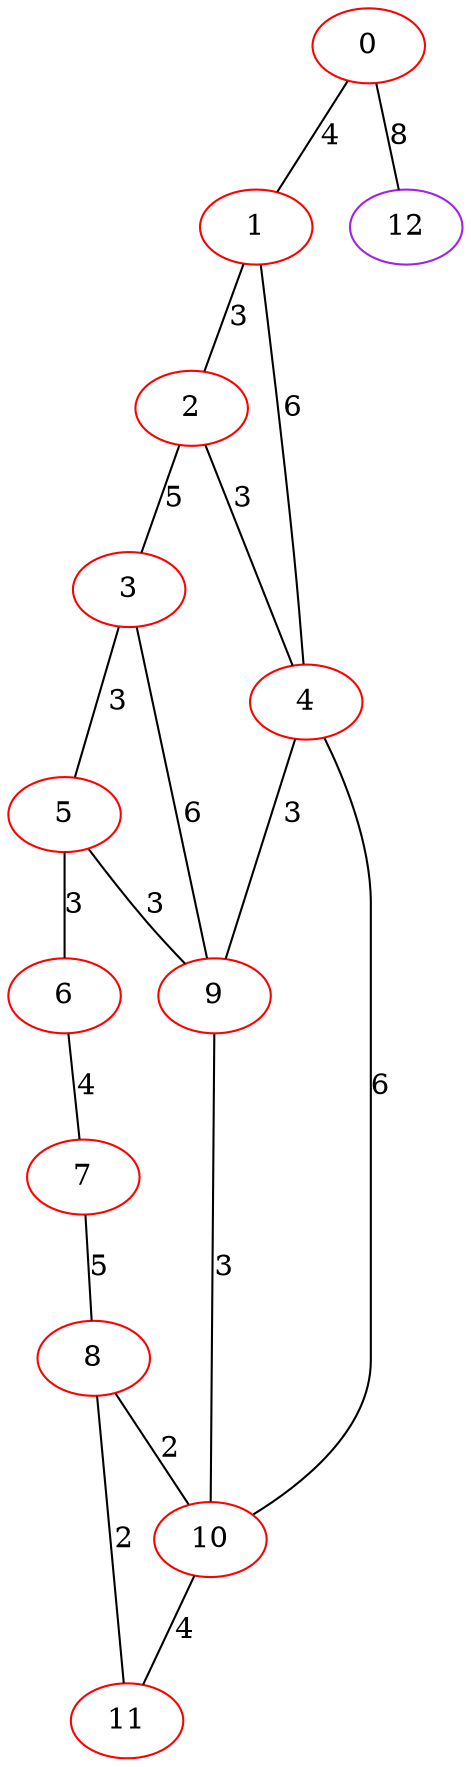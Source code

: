graph "" {
0 [color=red, weight=1];
1 [color=red, weight=1];
2 [color=red, weight=1];
3 [color=red, weight=1];
4 [color=red, weight=1];
5 [color=red, weight=1];
6 [color=red, weight=1];
7 [color=red, weight=1];
8 [color=red, weight=1];
9 [color=red, weight=1];
10 [color=red, weight=1];
11 [color=red, weight=1];
12 [color=purple, weight=4];
0 -- 1  [key=0, label=4];
0 -- 12  [key=0, label=8];
1 -- 2  [key=0, label=3];
1 -- 4  [key=0, label=6];
2 -- 3  [key=0, label=5];
2 -- 4  [key=0, label=3];
3 -- 9  [key=0, label=6];
3 -- 5  [key=0, label=3];
4 -- 9  [key=0, label=3];
4 -- 10  [key=0, label=6];
5 -- 9  [key=0, label=3];
5 -- 6  [key=0, label=3];
6 -- 7  [key=0, label=4];
7 -- 8  [key=0, label=5];
8 -- 10  [key=0, label=2];
8 -- 11  [key=0, label=2];
9 -- 10  [key=0, label=3];
10 -- 11  [key=0, label=4];
}
